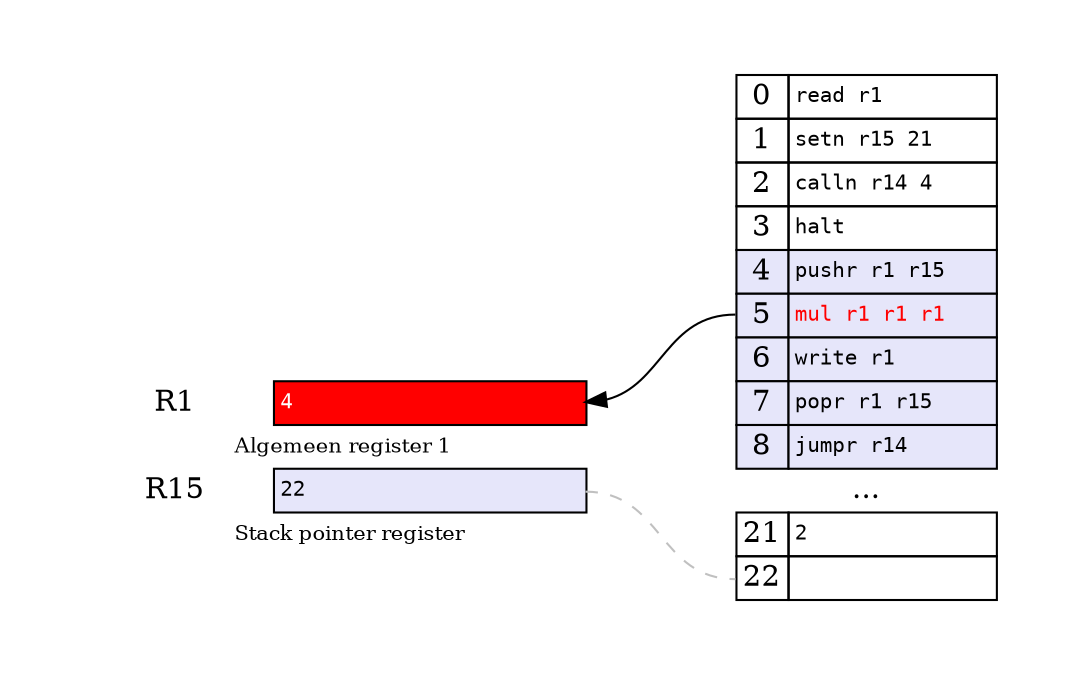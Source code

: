 digraph {
    graph [pad="0.5", nodesep="0.5", ranksep="1"];
    node [shape=plain]
    rankdir=LR;

    CPU_t [label=<
    <table border="0" cellborder="1" cellspacing="0">
        <tr>
            <td color="none">R1</td>
            <td port="r1" align="left" width="90%" bgcolor="red"><font point-size="10" face="monospace" color="white">4</font></td>
        </tr>
        <tr>
            <td color="none" align="left" colspan="2">
                <font point-size="10">Algemeen register 1</font>
            </td>
        </tr>
        <tr>
            <td color="none">R15</td>
            <td port="r15" align="left" bgcolor="lavender"><font point-size="10" face="monospace">22</font></td>
        </tr>
        <tr>
            <td color="none" align="left" colspan="2">
                <font point-size="10">Stack pointer register</font>
            </td>
        </tr>
    </table>>]

    RAM_t [label=<
    <table align="right" border="0" cellborder="1" cellspacing="0">
        <tr>
            <td port="m0" width="20%">0</td>
            <td align="left" width="100%"><font point-size="10" face="monospace">read r1</font></td>
        </tr>
        <tr>
            <td port="m1" width="20%">1</td>
            <td align="left" width="100%"><font point-size="10" face="monospace">setn r15 21</font></td>
        </tr>
        <tr>
            <td port="m2">2</td>
            <td align="left"><font point-size="10" face="monospace">calln r14 4</font></td>
        </tr>
        <tr>
            <td port="m3">3</td>
            <td align="left"><font point-size="10" face="monospace">halt</font></td>
        </tr>
        <tr>
            <td port="m4" bgcolor="lavender">4</td>
            <td align="left" bgcolor="lavender"><font point-size="10" face="monospace">pushr r1 r15</font></td>
        </tr>
        <tr>
            <td port="m5" bgcolor="lavender">5</td>
            <td align="left" bgcolor="lavender"><font point-size="10" face="monospace" color="red">mul r1 r1 r1</font></td>
        </tr>
        <tr>
            <td port="m6" bgcolor="lavender">6</td>
            <td align="left" bgcolor="lavender"><font point-size="10" face="monospace">write r1</font></td>
        </tr>
        <tr>
            <td port="m7" bgcolor="lavender">7</td>
            <td align="left" bgcolor="lavender"><font point-size="10" face="monospace">popr r1 r15</font></td>
        </tr>
        <tr>
            <td port="m8" bgcolor="lavender">8</td>
            <td align="left" bgcolor="lavender"><font point-size="10" face="monospace">jumpr r14</font></td>
        </tr>
        <tr>
            <td color="none" colspan="2">...</td>
        </tr>
        <tr>
            <td port="m21">21</td>
            <td align="left"><font point-size="10" face="monospace">2</font></td>
        </tr>
        <tr>
            <td port="m22">22</td>
            <td align="left"></td>
        </tr>
    </table>>]

    RAM_t:m5 -> CPU_t:r1
    CPU_t:r15 -> RAM_t:m22 [style=dashed, color=grey, arrowhead=none]
}